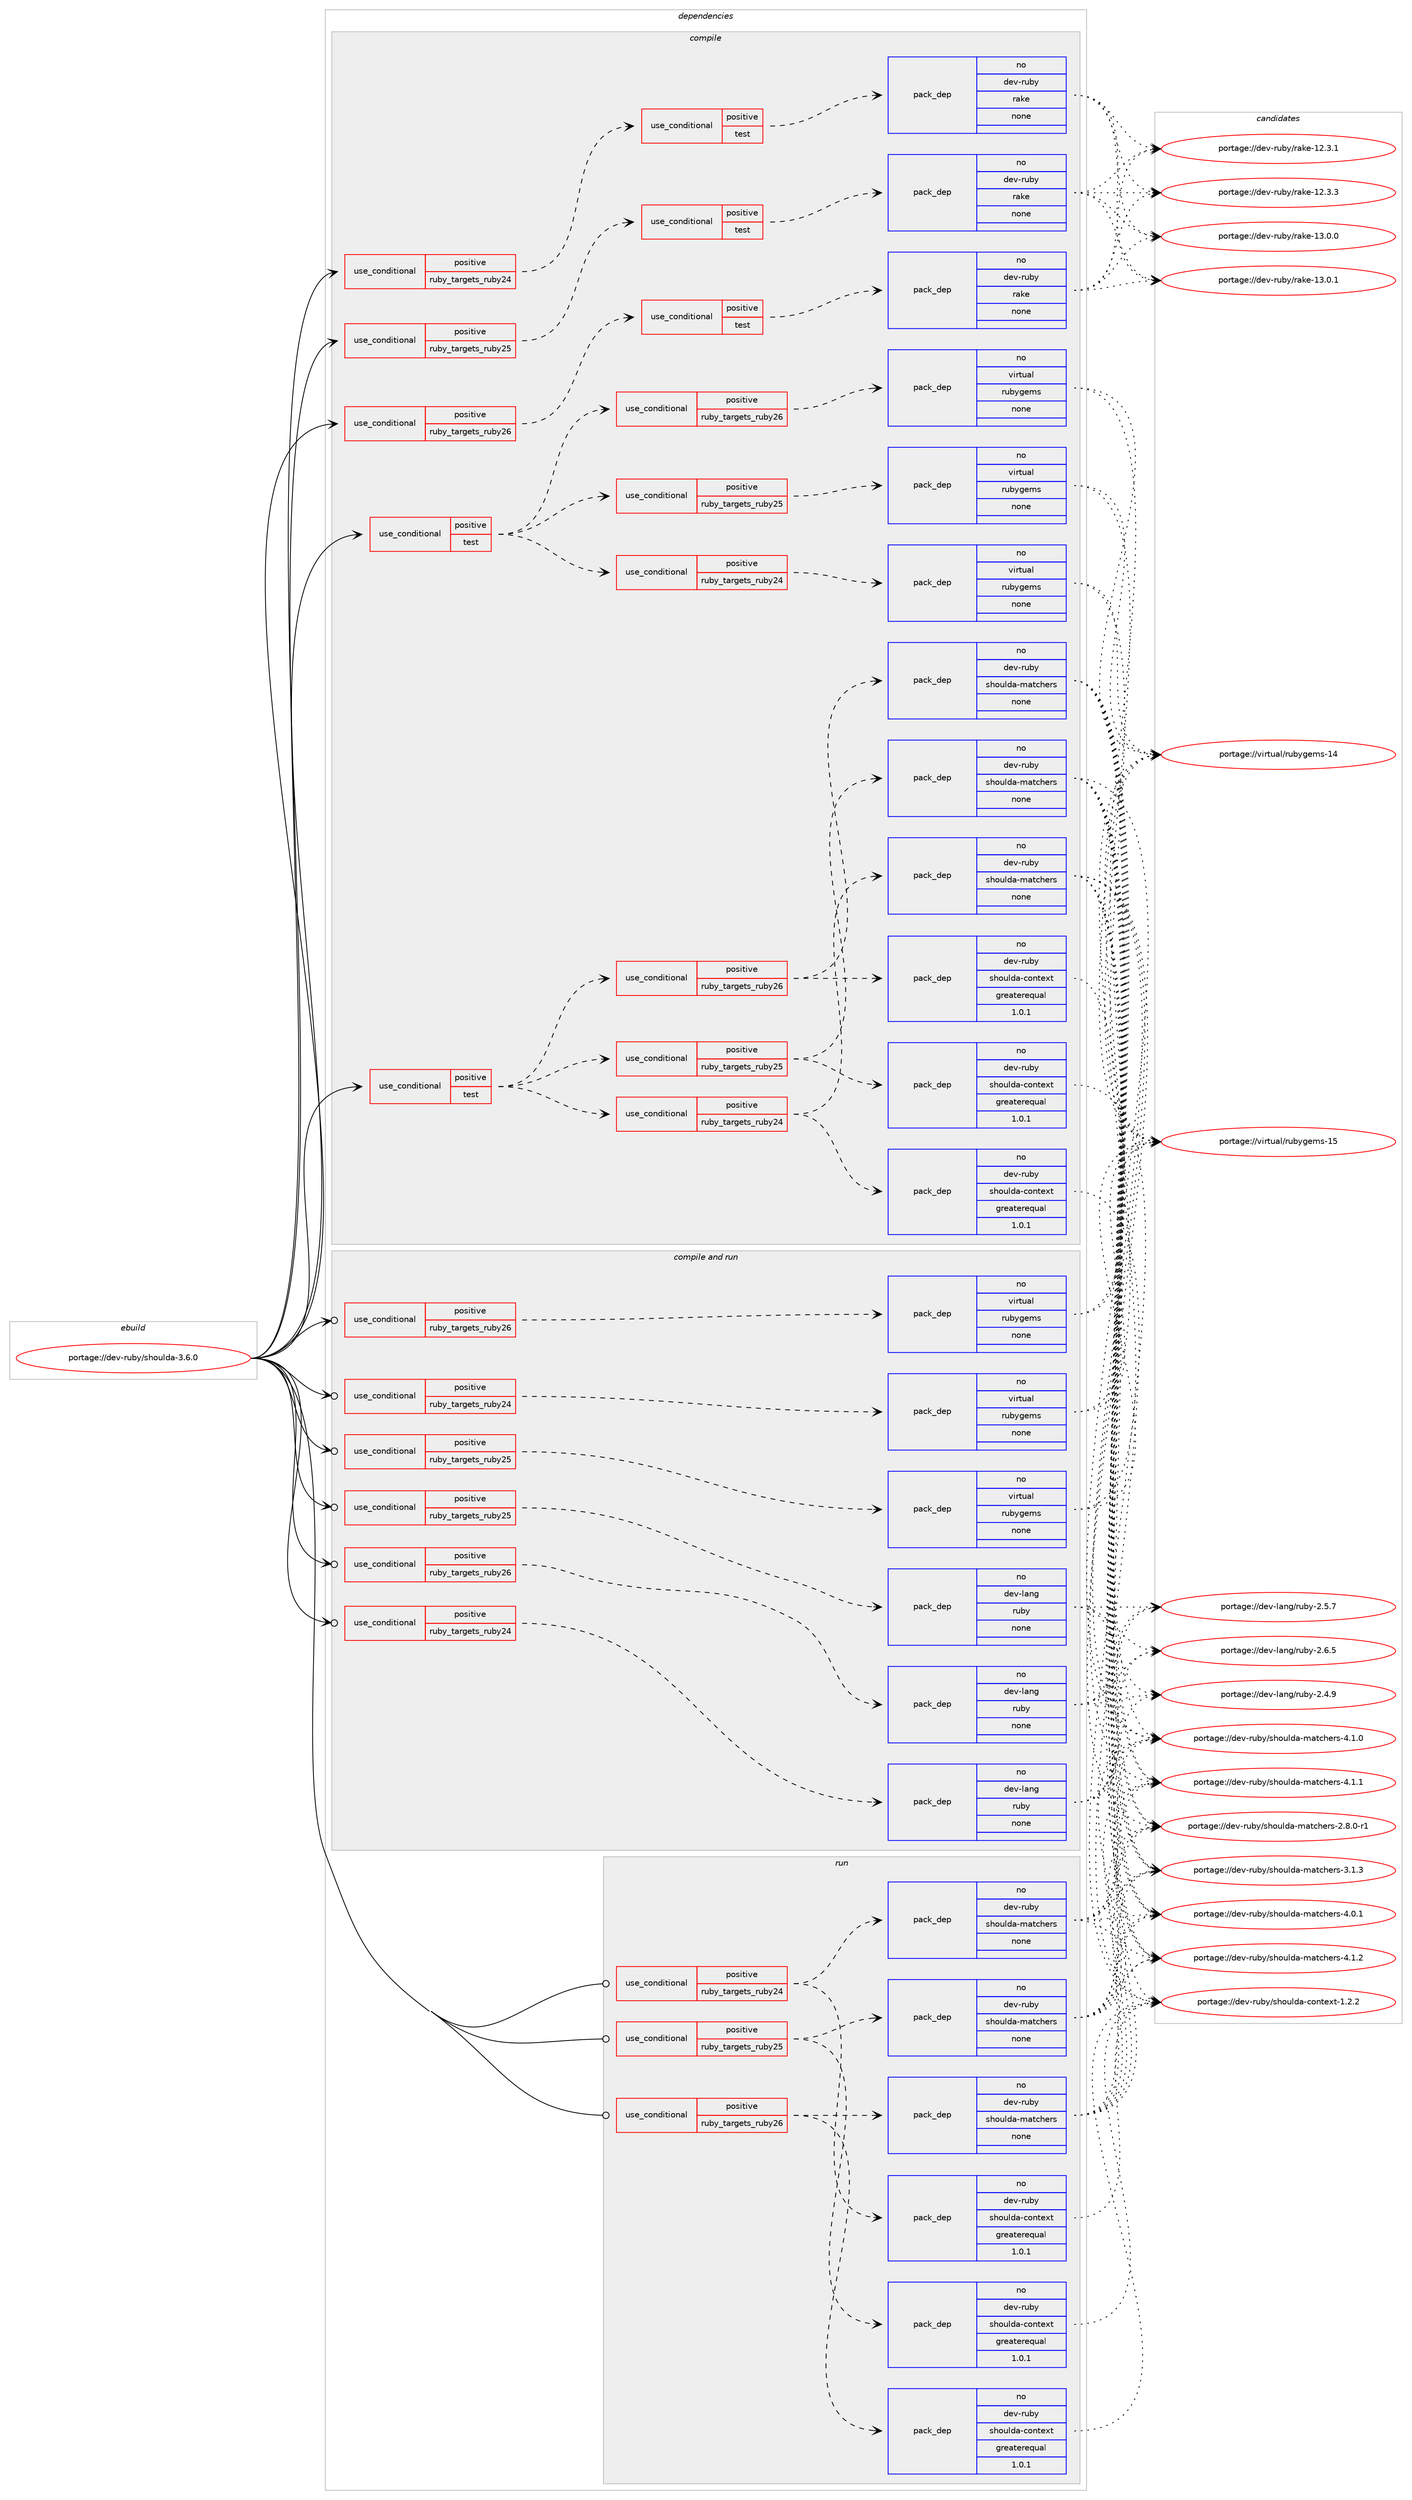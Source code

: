 digraph prolog {

# *************
# Graph options
# *************

newrank=true;
concentrate=true;
compound=true;
graph [rankdir=LR,fontname=Helvetica,fontsize=10,ranksep=1.5];#, ranksep=2.5, nodesep=0.2];
edge  [arrowhead=vee];
node  [fontname=Helvetica,fontsize=10];

# **********
# The ebuild
# **********

subgraph cluster_leftcol {
color=gray;
rank=same;
label=<<i>ebuild</i>>;
id [label="portage://dev-ruby/shoulda-3.6.0", color=red, width=4, href="../dev-ruby/shoulda-3.6.0.svg"];
}

# ****************
# The dependencies
# ****************

subgraph cluster_midcol {
color=gray;
label=<<i>dependencies</i>>;
subgraph cluster_compile {
fillcolor="#eeeeee";
style=filled;
label=<<i>compile</i>>;
subgraph cond66243 {
dependency249483 [label=<<TABLE BORDER="0" CELLBORDER="1" CELLSPACING="0" CELLPADDING="4"><TR><TD ROWSPAN="3" CELLPADDING="10">use_conditional</TD></TR><TR><TD>positive</TD></TR><TR><TD>ruby_targets_ruby24</TD></TR></TABLE>>, shape=none, color=red];
subgraph cond66244 {
dependency249484 [label=<<TABLE BORDER="0" CELLBORDER="1" CELLSPACING="0" CELLPADDING="4"><TR><TD ROWSPAN="3" CELLPADDING="10">use_conditional</TD></TR><TR><TD>positive</TD></TR><TR><TD>test</TD></TR></TABLE>>, shape=none, color=red];
subgraph pack179695 {
dependency249485 [label=<<TABLE BORDER="0" CELLBORDER="1" CELLSPACING="0" CELLPADDING="4" WIDTH="220"><TR><TD ROWSPAN="6" CELLPADDING="30">pack_dep</TD></TR><TR><TD WIDTH="110">no</TD></TR><TR><TD>dev-ruby</TD></TR><TR><TD>rake</TD></TR><TR><TD>none</TD></TR><TR><TD></TD></TR></TABLE>>, shape=none, color=blue];
}
dependency249484:e -> dependency249485:w [weight=20,style="dashed",arrowhead="vee"];
}
dependency249483:e -> dependency249484:w [weight=20,style="dashed",arrowhead="vee"];
}
id:e -> dependency249483:w [weight=20,style="solid",arrowhead="vee"];
subgraph cond66245 {
dependency249486 [label=<<TABLE BORDER="0" CELLBORDER="1" CELLSPACING="0" CELLPADDING="4"><TR><TD ROWSPAN="3" CELLPADDING="10">use_conditional</TD></TR><TR><TD>positive</TD></TR><TR><TD>ruby_targets_ruby25</TD></TR></TABLE>>, shape=none, color=red];
subgraph cond66246 {
dependency249487 [label=<<TABLE BORDER="0" CELLBORDER="1" CELLSPACING="0" CELLPADDING="4"><TR><TD ROWSPAN="3" CELLPADDING="10">use_conditional</TD></TR><TR><TD>positive</TD></TR><TR><TD>test</TD></TR></TABLE>>, shape=none, color=red];
subgraph pack179696 {
dependency249488 [label=<<TABLE BORDER="0" CELLBORDER="1" CELLSPACING="0" CELLPADDING="4" WIDTH="220"><TR><TD ROWSPAN="6" CELLPADDING="30">pack_dep</TD></TR><TR><TD WIDTH="110">no</TD></TR><TR><TD>dev-ruby</TD></TR><TR><TD>rake</TD></TR><TR><TD>none</TD></TR><TR><TD></TD></TR></TABLE>>, shape=none, color=blue];
}
dependency249487:e -> dependency249488:w [weight=20,style="dashed",arrowhead="vee"];
}
dependency249486:e -> dependency249487:w [weight=20,style="dashed",arrowhead="vee"];
}
id:e -> dependency249486:w [weight=20,style="solid",arrowhead="vee"];
subgraph cond66247 {
dependency249489 [label=<<TABLE BORDER="0" CELLBORDER="1" CELLSPACING="0" CELLPADDING="4"><TR><TD ROWSPAN="3" CELLPADDING="10">use_conditional</TD></TR><TR><TD>positive</TD></TR><TR><TD>ruby_targets_ruby26</TD></TR></TABLE>>, shape=none, color=red];
subgraph cond66248 {
dependency249490 [label=<<TABLE BORDER="0" CELLBORDER="1" CELLSPACING="0" CELLPADDING="4"><TR><TD ROWSPAN="3" CELLPADDING="10">use_conditional</TD></TR><TR><TD>positive</TD></TR><TR><TD>test</TD></TR></TABLE>>, shape=none, color=red];
subgraph pack179697 {
dependency249491 [label=<<TABLE BORDER="0" CELLBORDER="1" CELLSPACING="0" CELLPADDING="4" WIDTH="220"><TR><TD ROWSPAN="6" CELLPADDING="30">pack_dep</TD></TR><TR><TD WIDTH="110">no</TD></TR><TR><TD>dev-ruby</TD></TR><TR><TD>rake</TD></TR><TR><TD>none</TD></TR><TR><TD></TD></TR></TABLE>>, shape=none, color=blue];
}
dependency249490:e -> dependency249491:w [weight=20,style="dashed",arrowhead="vee"];
}
dependency249489:e -> dependency249490:w [weight=20,style="dashed",arrowhead="vee"];
}
id:e -> dependency249489:w [weight=20,style="solid",arrowhead="vee"];
subgraph cond66249 {
dependency249492 [label=<<TABLE BORDER="0" CELLBORDER="1" CELLSPACING="0" CELLPADDING="4"><TR><TD ROWSPAN="3" CELLPADDING="10">use_conditional</TD></TR><TR><TD>positive</TD></TR><TR><TD>test</TD></TR></TABLE>>, shape=none, color=red];
subgraph cond66250 {
dependency249493 [label=<<TABLE BORDER="0" CELLBORDER="1" CELLSPACING="0" CELLPADDING="4"><TR><TD ROWSPAN="3" CELLPADDING="10">use_conditional</TD></TR><TR><TD>positive</TD></TR><TR><TD>ruby_targets_ruby24</TD></TR></TABLE>>, shape=none, color=red];
subgraph pack179698 {
dependency249494 [label=<<TABLE BORDER="0" CELLBORDER="1" CELLSPACING="0" CELLPADDING="4" WIDTH="220"><TR><TD ROWSPAN="6" CELLPADDING="30">pack_dep</TD></TR><TR><TD WIDTH="110">no</TD></TR><TR><TD>dev-ruby</TD></TR><TR><TD>shoulda-context</TD></TR><TR><TD>greaterequal</TD></TR><TR><TD>1.0.1</TD></TR></TABLE>>, shape=none, color=blue];
}
dependency249493:e -> dependency249494:w [weight=20,style="dashed",arrowhead="vee"];
subgraph pack179699 {
dependency249495 [label=<<TABLE BORDER="0" CELLBORDER="1" CELLSPACING="0" CELLPADDING="4" WIDTH="220"><TR><TD ROWSPAN="6" CELLPADDING="30">pack_dep</TD></TR><TR><TD WIDTH="110">no</TD></TR><TR><TD>dev-ruby</TD></TR><TR><TD>shoulda-matchers</TD></TR><TR><TD>none</TD></TR><TR><TD></TD></TR></TABLE>>, shape=none, color=blue];
}
dependency249493:e -> dependency249495:w [weight=20,style="dashed",arrowhead="vee"];
}
dependency249492:e -> dependency249493:w [weight=20,style="dashed",arrowhead="vee"];
subgraph cond66251 {
dependency249496 [label=<<TABLE BORDER="0" CELLBORDER="1" CELLSPACING="0" CELLPADDING="4"><TR><TD ROWSPAN="3" CELLPADDING="10">use_conditional</TD></TR><TR><TD>positive</TD></TR><TR><TD>ruby_targets_ruby25</TD></TR></TABLE>>, shape=none, color=red];
subgraph pack179700 {
dependency249497 [label=<<TABLE BORDER="0" CELLBORDER="1" CELLSPACING="0" CELLPADDING="4" WIDTH="220"><TR><TD ROWSPAN="6" CELLPADDING="30">pack_dep</TD></TR><TR><TD WIDTH="110">no</TD></TR><TR><TD>dev-ruby</TD></TR><TR><TD>shoulda-context</TD></TR><TR><TD>greaterequal</TD></TR><TR><TD>1.0.1</TD></TR></TABLE>>, shape=none, color=blue];
}
dependency249496:e -> dependency249497:w [weight=20,style="dashed",arrowhead="vee"];
subgraph pack179701 {
dependency249498 [label=<<TABLE BORDER="0" CELLBORDER="1" CELLSPACING="0" CELLPADDING="4" WIDTH="220"><TR><TD ROWSPAN="6" CELLPADDING="30">pack_dep</TD></TR><TR><TD WIDTH="110">no</TD></TR><TR><TD>dev-ruby</TD></TR><TR><TD>shoulda-matchers</TD></TR><TR><TD>none</TD></TR><TR><TD></TD></TR></TABLE>>, shape=none, color=blue];
}
dependency249496:e -> dependency249498:w [weight=20,style="dashed",arrowhead="vee"];
}
dependency249492:e -> dependency249496:w [weight=20,style="dashed",arrowhead="vee"];
subgraph cond66252 {
dependency249499 [label=<<TABLE BORDER="0" CELLBORDER="1" CELLSPACING="0" CELLPADDING="4"><TR><TD ROWSPAN="3" CELLPADDING="10">use_conditional</TD></TR><TR><TD>positive</TD></TR><TR><TD>ruby_targets_ruby26</TD></TR></TABLE>>, shape=none, color=red];
subgraph pack179702 {
dependency249500 [label=<<TABLE BORDER="0" CELLBORDER="1" CELLSPACING="0" CELLPADDING="4" WIDTH="220"><TR><TD ROWSPAN="6" CELLPADDING="30">pack_dep</TD></TR><TR><TD WIDTH="110">no</TD></TR><TR><TD>dev-ruby</TD></TR><TR><TD>shoulda-context</TD></TR><TR><TD>greaterequal</TD></TR><TR><TD>1.0.1</TD></TR></TABLE>>, shape=none, color=blue];
}
dependency249499:e -> dependency249500:w [weight=20,style="dashed",arrowhead="vee"];
subgraph pack179703 {
dependency249501 [label=<<TABLE BORDER="0" CELLBORDER="1" CELLSPACING="0" CELLPADDING="4" WIDTH="220"><TR><TD ROWSPAN="6" CELLPADDING="30">pack_dep</TD></TR><TR><TD WIDTH="110">no</TD></TR><TR><TD>dev-ruby</TD></TR><TR><TD>shoulda-matchers</TD></TR><TR><TD>none</TD></TR><TR><TD></TD></TR></TABLE>>, shape=none, color=blue];
}
dependency249499:e -> dependency249501:w [weight=20,style="dashed",arrowhead="vee"];
}
dependency249492:e -> dependency249499:w [weight=20,style="dashed",arrowhead="vee"];
}
id:e -> dependency249492:w [weight=20,style="solid",arrowhead="vee"];
subgraph cond66253 {
dependency249502 [label=<<TABLE BORDER="0" CELLBORDER="1" CELLSPACING="0" CELLPADDING="4"><TR><TD ROWSPAN="3" CELLPADDING="10">use_conditional</TD></TR><TR><TD>positive</TD></TR><TR><TD>test</TD></TR></TABLE>>, shape=none, color=red];
subgraph cond66254 {
dependency249503 [label=<<TABLE BORDER="0" CELLBORDER="1" CELLSPACING="0" CELLPADDING="4"><TR><TD ROWSPAN="3" CELLPADDING="10">use_conditional</TD></TR><TR><TD>positive</TD></TR><TR><TD>ruby_targets_ruby24</TD></TR></TABLE>>, shape=none, color=red];
subgraph pack179704 {
dependency249504 [label=<<TABLE BORDER="0" CELLBORDER="1" CELLSPACING="0" CELLPADDING="4" WIDTH="220"><TR><TD ROWSPAN="6" CELLPADDING="30">pack_dep</TD></TR><TR><TD WIDTH="110">no</TD></TR><TR><TD>virtual</TD></TR><TR><TD>rubygems</TD></TR><TR><TD>none</TD></TR><TR><TD></TD></TR></TABLE>>, shape=none, color=blue];
}
dependency249503:e -> dependency249504:w [weight=20,style="dashed",arrowhead="vee"];
}
dependency249502:e -> dependency249503:w [weight=20,style="dashed",arrowhead="vee"];
subgraph cond66255 {
dependency249505 [label=<<TABLE BORDER="0" CELLBORDER="1" CELLSPACING="0" CELLPADDING="4"><TR><TD ROWSPAN="3" CELLPADDING="10">use_conditional</TD></TR><TR><TD>positive</TD></TR><TR><TD>ruby_targets_ruby25</TD></TR></TABLE>>, shape=none, color=red];
subgraph pack179705 {
dependency249506 [label=<<TABLE BORDER="0" CELLBORDER="1" CELLSPACING="0" CELLPADDING="4" WIDTH="220"><TR><TD ROWSPAN="6" CELLPADDING="30">pack_dep</TD></TR><TR><TD WIDTH="110">no</TD></TR><TR><TD>virtual</TD></TR><TR><TD>rubygems</TD></TR><TR><TD>none</TD></TR><TR><TD></TD></TR></TABLE>>, shape=none, color=blue];
}
dependency249505:e -> dependency249506:w [weight=20,style="dashed",arrowhead="vee"];
}
dependency249502:e -> dependency249505:w [weight=20,style="dashed",arrowhead="vee"];
subgraph cond66256 {
dependency249507 [label=<<TABLE BORDER="0" CELLBORDER="1" CELLSPACING="0" CELLPADDING="4"><TR><TD ROWSPAN="3" CELLPADDING="10">use_conditional</TD></TR><TR><TD>positive</TD></TR><TR><TD>ruby_targets_ruby26</TD></TR></TABLE>>, shape=none, color=red];
subgraph pack179706 {
dependency249508 [label=<<TABLE BORDER="0" CELLBORDER="1" CELLSPACING="0" CELLPADDING="4" WIDTH="220"><TR><TD ROWSPAN="6" CELLPADDING="30">pack_dep</TD></TR><TR><TD WIDTH="110">no</TD></TR><TR><TD>virtual</TD></TR><TR><TD>rubygems</TD></TR><TR><TD>none</TD></TR><TR><TD></TD></TR></TABLE>>, shape=none, color=blue];
}
dependency249507:e -> dependency249508:w [weight=20,style="dashed",arrowhead="vee"];
}
dependency249502:e -> dependency249507:w [weight=20,style="dashed",arrowhead="vee"];
}
id:e -> dependency249502:w [weight=20,style="solid",arrowhead="vee"];
}
subgraph cluster_compileandrun {
fillcolor="#eeeeee";
style=filled;
label=<<i>compile and run</i>>;
subgraph cond66257 {
dependency249509 [label=<<TABLE BORDER="0" CELLBORDER="1" CELLSPACING="0" CELLPADDING="4"><TR><TD ROWSPAN="3" CELLPADDING="10">use_conditional</TD></TR><TR><TD>positive</TD></TR><TR><TD>ruby_targets_ruby24</TD></TR></TABLE>>, shape=none, color=red];
subgraph pack179707 {
dependency249510 [label=<<TABLE BORDER="0" CELLBORDER="1" CELLSPACING="0" CELLPADDING="4" WIDTH="220"><TR><TD ROWSPAN="6" CELLPADDING="30">pack_dep</TD></TR><TR><TD WIDTH="110">no</TD></TR><TR><TD>dev-lang</TD></TR><TR><TD>ruby</TD></TR><TR><TD>none</TD></TR><TR><TD></TD></TR></TABLE>>, shape=none, color=blue];
}
dependency249509:e -> dependency249510:w [weight=20,style="dashed",arrowhead="vee"];
}
id:e -> dependency249509:w [weight=20,style="solid",arrowhead="odotvee"];
subgraph cond66258 {
dependency249511 [label=<<TABLE BORDER="0" CELLBORDER="1" CELLSPACING="0" CELLPADDING="4"><TR><TD ROWSPAN="3" CELLPADDING="10">use_conditional</TD></TR><TR><TD>positive</TD></TR><TR><TD>ruby_targets_ruby24</TD></TR></TABLE>>, shape=none, color=red];
subgraph pack179708 {
dependency249512 [label=<<TABLE BORDER="0" CELLBORDER="1" CELLSPACING="0" CELLPADDING="4" WIDTH="220"><TR><TD ROWSPAN="6" CELLPADDING="30">pack_dep</TD></TR><TR><TD WIDTH="110">no</TD></TR><TR><TD>virtual</TD></TR><TR><TD>rubygems</TD></TR><TR><TD>none</TD></TR><TR><TD></TD></TR></TABLE>>, shape=none, color=blue];
}
dependency249511:e -> dependency249512:w [weight=20,style="dashed",arrowhead="vee"];
}
id:e -> dependency249511:w [weight=20,style="solid",arrowhead="odotvee"];
subgraph cond66259 {
dependency249513 [label=<<TABLE BORDER="0" CELLBORDER="1" CELLSPACING="0" CELLPADDING="4"><TR><TD ROWSPAN="3" CELLPADDING="10">use_conditional</TD></TR><TR><TD>positive</TD></TR><TR><TD>ruby_targets_ruby25</TD></TR></TABLE>>, shape=none, color=red];
subgraph pack179709 {
dependency249514 [label=<<TABLE BORDER="0" CELLBORDER="1" CELLSPACING="0" CELLPADDING="4" WIDTH="220"><TR><TD ROWSPAN="6" CELLPADDING="30">pack_dep</TD></TR><TR><TD WIDTH="110">no</TD></TR><TR><TD>dev-lang</TD></TR><TR><TD>ruby</TD></TR><TR><TD>none</TD></TR><TR><TD></TD></TR></TABLE>>, shape=none, color=blue];
}
dependency249513:e -> dependency249514:w [weight=20,style="dashed",arrowhead="vee"];
}
id:e -> dependency249513:w [weight=20,style="solid",arrowhead="odotvee"];
subgraph cond66260 {
dependency249515 [label=<<TABLE BORDER="0" CELLBORDER="1" CELLSPACING="0" CELLPADDING="4"><TR><TD ROWSPAN="3" CELLPADDING="10">use_conditional</TD></TR><TR><TD>positive</TD></TR><TR><TD>ruby_targets_ruby25</TD></TR></TABLE>>, shape=none, color=red];
subgraph pack179710 {
dependency249516 [label=<<TABLE BORDER="0" CELLBORDER="1" CELLSPACING="0" CELLPADDING="4" WIDTH="220"><TR><TD ROWSPAN="6" CELLPADDING="30">pack_dep</TD></TR><TR><TD WIDTH="110">no</TD></TR><TR><TD>virtual</TD></TR><TR><TD>rubygems</TD></TR><TR><TD>none</TD></TR><TR><TD></TD></TR></TABLE>>, shape=none, color=blue];
}
dependency249515:e -> dependency249516:w [weight=20,style="dashed",arrowhead="vee"];
}
id:e -> dependency249515:w [weight=20,style="solid",arrowhead="odotvee"];
subgraph cond66261 {
dependency249517 [label=<<TABLE BORDER="0" CELLBORDER="1" CELLSPACING="0" CELLPADDING="4"><TR><TD ROWSPAN="3" CELLPADDING="10">use_conditional</TD></TR><TR><TD>positive</TD></TR><TR><TD>ruby_targets_ruby26</TD></TR></TABLE>>, shape=none, color=red];
subgraph pack179711 {
dependency249518 [label=<<TABLE BORDER="0" CELLBORDER="1" CELLSPACING="0" CELLPADDING="4" WIDTH="220"><TR><TD ROWSPAN="6" CELLPADDING="30">pack_dep</TD></TR><TR><TD WIDTH="110">no</TD></TR><TR><TD>dev-lang</TD></TR><TR><TD>ruby</TD></TR><TR><TD>none</TD></TR><TR><TD></TD></TR></TABLE>>, shape=none, color=blue];
}
dependency249517:e -> dependency249518:w [weight=20,style="dashed",arrowhead="vee"];
}
id:e -> dependency249517:w [weight=20,style="solid",arrowhead="odotvee"];
subgraph cond66262 {
dependency249519 [label=<<TABLE BORDER="0" CELLBORDER="1" CELLSPACING="0" CELLPADDING="4"><TR><TD ROWSPAN="3" CELLPADDING="10">use_conditional</TD></TR><TR><TD>positive</TD></TR><TR><TD>ruby_targets_ruby26</TD></TR></TABLE>>, shape=none, color=red];
subgraph pack179712 {
dependency249520 [label=<<TABLE BORDER="0" CELLBORDER="1" CELLSPACING="0" CELLPADDING="4" WIDTH="220"><TR><TD ROWSPAN="6" CELLPADDING="30">pack_dep</TD></TR><TR><TD WIDTH="110">no</TD></TR><TR><TD>virtual</TD></TR><TR><TD>rubygems</TD></TR><TR><TD>none</TD></TR><TR><TD></TD></TR></TABLE>>, shape=none, color=blue];
}
dependency249519:e -> dependency249520:w [weight=20,style="dashed",arrowhead="vee"];
}
id:e -> dependency249519:w [weight=20,style="solid",arrowhead="odotvee"];
}
subgraph cluster_run {
fillcolor="#eeeeee";
style=filled;
label=<<i>run</i>>;
subgraph cond66263 {
dependency249521 [label=<<TABLE BORDER="0" CELLBORDER="1" CELLSPACING="0" CELLPADDING="4"><TR><TD ROWSPAN="3" CELLPADDING="10">use_conditional</TD></TR><TR><TD>positive</TD></TR><TR><TD>ruby_targets_ruby24</TD></TR></TABLE>>, shape=none, color=red];
subgraph pack179713 {
dependency249522 [label=<<TABLE BORDER="0" CELLBORDER="1" CELLSPACING="0" CELLPADDING="4" WIDTH="220"><TR><TD ROWSPAN="6" CELLPADDING="30">pack_dep</TD></TR><TR><TD WIDTH="110">no</TD></TR><TR><TD>dev-ruby</TD></TR><TR><TD>shoulda-context</TD></TR><TR><TD>greaterequal</TD></TR><TR><TD>1.0.1</TD></TR></TABLE>>, shape=none, color=blue];
}
dependency249521:e -> dependency249522:w [weight=20,style="dashed",arrowhead="vee"];
subgraph pack179714 {
dependency249523 [label=<<TABLE BORDER="0" CELLBORDER="1" CELLSPACING="0" CELLPADDING="4" WIDTH="220"><TR><TD ROWSPAN="6" CELLPADDING="30">pack_dep</TD></TR><TR><TD WIDTH="110">no</TD></TR><TR><TD>dev-ruby</TD></TR><TR><TD>shoulda-matchers</TD></TR><TR><TD>none</TD></TR><TR><TD></TD></TR></TABLE>>, shape=none, color=blue];
}
dependency249521:e -> dependency249523:w [weight=20,style="dashed",arrowhead="vee"];
}
id:e -> dependency249521:w [weight=20,style="solid",arrowhead="odot"];
subgraph cond66264 {
dependency249524 [label=<<TABLE BORDER="0" CELLBORDER="1" CELLSPACING="0" CELLPADDING="4"><TR><TD ROWSPAN="3" CELLPADDING="10">use_conditional</TD></TR><TR><TD>positive</TD></TR><TR><TD>ruby_targets_ruby25</TD></TR></TABLE>>, shape=none, color=red];
subgraph pack179715 {
dependency249525 [label=<<TABLE BORDER="0" CELLBORDER="1" CELLSPACING="0" CELLPADDING="4" WIDTH="220"><TR><TD ROWSPAN="6" CELLPADDING="30">pack_dep</TD></TR><TR><TD WIDTH="110">no</TD></TR><TR><TD>dev-ruby</TD></TR><TR><TD>shoulda-context</TD></TR><TR><TD>greaterequal</TD></TR><TR><TD>1.0.1</TD></TR></TABLE>>, shape=none, color=blue];
}
dependency249524:e -> dependency249525:w [weight=20,style="dashed",arrowhead="vee"];
subgraph pack179716 {
dependency249526 [label=<<TABLE BORDER="0" CELLBORDER="1" CELLSPACING="0" CELLPADDING="4" WIDTH="220"><TR><TD ROWSPAN="6" CELLPADDING="30">pack_dep</TD></TR><TR><TD WIDTH="110">no</TD></TR><TR><TD>dev-ruby</TD></TR><TR><TD>shoulda-matchers</TD></TR><TR><TD>none</TD></TR><TR><TD></TD></TR></TABLE>>, shape=none, color=blue];
}
dependency249524:e -> dependency249526:w [weight=20,style="dashed",arrowhead="vee"];
}
id:e -> dependency249524:w [weight=20,style="solid",arrowhead="odot"];
subgraph cond66265 {
dependency249527 [label=<<TABLE BORDER="0" CELLBORDER="1" CELLSPACING="0" CELLPADDING="4"><TR><TD ROWSPAN="3" CELLPADDING="10">use_conditional</TD></TR><TR><TD>positive</TD></TR><TR><TD>ruby_targets_ruby26</TD></TR></TABLE>>, shape=none, color=red];
subgraph pack179717 {
dependency249528 [label=<<TABLE BORDER="0" CELLBORDER="1" CELLSPACING="0" CELLPADDING="4" WIDTH="220"><TR><TD ROWSPAN="6" CELLPADDING="30">pack_dep</TD></TR><TR><TD WIDTH="110">no</TD></TR><TR><TD>dev-ruby</TD></TR><TR><TD>shoulda-context</TD></TR><TR><TD>greaterequal</TD></TR><TR><TD>1.0.1</TD></TR></TABLE>>, shape=none, color=blue];
}
dependency249527:e -> dependency249528:w [weight=20,style="dashed",arrowhead="vee"];
subgraph pack179718 {
dependency249529 [label=<<TABLE BORDER="0" CELLBORDER="1" CELLSPACING="0" CELLPADDING="4" WIDTH="220"><TR><TD ROWSPAN="6" CELLPADDING="30">pack_dep</TD></TR><TR><TD WIDTH="110">no</TD></TR><TR><TD>dev-ruby</TD></TR><TR><TD>shoulda-matchers</TD></TR><TR><TD>none</TD></TR><TR><TD></TD></TR></TABLE>>, shape=none, color=blue];
}
dependency249527:e -> dependency249529:w [weight=20,style="dashed",arrowhead="vee"];
}
id:e -> dependency249527:w [weight=20,style="solid",arrowhead="odot"];
}
}

# **************
# The candidates
# **************

subgraph cluster_choices {
rank=same;
color=gray;
label=<<i>candidates</i>>;

subgraph choice179695 {
color=black;
nodesep=1;
choiceportage1001011184511411798121471149710710145495046514649 [label="portage://dev-ruby/rake-12.3.1", color=red, width=4,href="../dev-ruby/rake-12.3.1.svg"];
choiceportage1001011184511411798121471149710710145495046514651 [label="portage://dev-ruby/rake-12.3.3", color=red, width=4,href="../dev-ruby/rake-12.3.3.svg"];
choiceportage1001011184511411798121471149710710145495146484648 [label="portage://dev-ruby/rake-13.0.0", color=red, width=4,href="../dev-ruby/rake-13.0.0.svg"];
choiceportage1001011184511411798121471149710710145495146484649 [label="portage://dev-ruby/rake-13.0.1", color=red, width=4,href="../dev-ruby/rake-13.0.1.svg"];
dependency249485:e -> choiceportage1001011184511411798121471149710710145495046514649:w [style=dotted,weight="100"];
dependency249485:e -> choiceportage1001011184511411798121471149710710145495046514651:w [style=dotted,weight="100"];
dependency249485:e -> choiceportage1001011184511411798121471149710710145495146484648:w [style=dotted,weight="100"];
dependency249485:e -> choiceportage1001011184511411798121471149710710145495146484649:w [style=dotted,weight="100"];
}
subgraph choice179696 {
color=black;
nodesep=1;
choiceportage1001011184511411798121471149710710145495046514649 [label="portage://dev-ruby/rake-12.3.1", color=red, width=4,href="../dev-ruby/rake-12.3.1.svg"];
choiceportage1001011184511411798121471149710710145495046514651 [label="portage://dev-ruby/rake-12.3.3", color=red, width=4,href="../dev-ruby/rake-12.3.3.svg"];
choiceportage1001011184511411798121471149710710145495146484648 [label="portage://dev-ruby/rake-13.0.0", color=red, width=4,href="../dev-ruby/rake-13.0.0.svg"];
choiceportage1001011184511411798121471149710710145495146484649 [label="portage://dev-ruby/rake-13.0.1", color=red, width=4,href="../dev-ruby/rake-13.0.1.svg"];
dependency249488:e -> choiceportage1001011184511411798121471149710710145495046514649:w [style=dotted,weight="100"];
dependency249488:e -> choiceportage1001011184511411798121471149710710145495046514651:w [style=dotted,weight="100"];
dependency249488:e -> choiceportage1001011184511411798121471149710710145495146484648:w [style=dotted,weight="100"];
dependency249488:e -> choiceportage1001011184511411798121471149710710145495146484649:w [style=dotted,weight="100"];
}
subgraph choice179697 {
color=black;
nodesep=1;
choiceportage1001011184511411798121471149710710145495046514649 [label="portage://dev-ruby/rake-12.3.1", color=red, width=4,href="../dev-ruby/rake-12.3.1.svg"];
choiceportage1001011184511411798121471149710710145495046514651 [label="portage://dev-ruby/rake-12.3.3", color=red, width=4,href="../dev-ruby/rake-12.3.3.svg"];
choiceportage1001011184511411798121471149710710145495146484648 [label="portage://dev-ruby/rake-13.0.0", color=red, width=4,href="../dev-ruby/rake-13.0.0.svg"];
choiceportage1001011184511411798121471149710710145495146484649 [label="portage://dev-ruby/rake-13.0.1", color=red, width=4,href="../dev-ruby/rake-13.0.1.svg"];
dependency249491:e -> choiceportage1001011184511411798121471149710710145495046514649:w [style=dotted,weight="100"];
dependency249491:e -> choiceportage1001011184511411798121471149710710145495046514651:w [style=dotted,weight="100"];
dependency249491:e -> choiceportage1001011184511411798121471149710710145495146484648:w [style=dotted,weight="100"];
dependency249491:e -> choiceportage1001011184511411798121471149710710145495146484649:w [style=dotted,weight="100"];
}
subgraph choice179698 {
color=black;
nodesep=1;
choiceportage100101118451141179812147115104111117108100974599111110116101120116454946504650 [label="portage://dev-ruby/shoulda-context-1.2.2", color=red, width=4,href="../dev-ruby/shoulda-context-1.2.2.svg"];
dependency249494:e -> choiceportage100101118451141179812147115104111117108100974599111110116101120116454946504650:w [style=dotted,weight="100"];
}
subgraph choice179699 {
color=black;
nodesep=1;
choiceportage100101118451141179812147115104111117108100974510997116991041011141154550465646484511449 [label="portage://dev-ruby/shoulda-matchers-2.8.0-r1", color=red, width=4,href="../dev-ruby/shoulda-matchers-2.8.0-r1.svg"];
choiceportage10010111845114117981214711510411111710810097451099711699104101114115455146494651 [label="portage://dev-ruby/shoulda-matchers-3.1.3", color=red, width=4,href="../dev-ruby/shoulda-matchers-3.1.3.svg"];
choiceportage10010111845114117981214711510411111710810097451099711699104101114115455246484649 [label="portage://dev-ruby/shoulda-matchers-4.0.1", color=red, width=4,href="../dev-ruby/shoulda-matchers-4.0.1.svg"];
choiceportage10010111845114117981214711510411111710810097451099711699104101114115455246494648 [label="portage://dev-ruby/shoulda-matchers-4.1.0", color=red, width=4,href="../dev-ruby/shoulda-matchers-4.1.0.svg"];
choiceportage10010111845114117981214711510411111710810097451099711699104101114115455246494649 [label="portage://dev-ruby/shoulda-matchers-4.1.1", color=red, width=4,href="../dev-ruby/shoulda-matchers-4.1.1.svg"];
choiceportage10010111845114117981214711510411111710810097451099711699104101114115455246494650 [label="portage://dev-ruby/shoulda-matchers-4.1.2", color=red, width=4,href="../dev-ruby/shoulda-matchers-4.1.2.svg"];
dependency249495:e -> choiceportage100101118451141179812147115104111117108100974510997116991041011141154550465646484511449:w [style=dotted,weight="100"];
dependency249495:e -> choiceportage10010111845114117981214711510411111710810097451099711699104101114115455146494651:w [style=dotted,weight="100"];
dependency249495:e -> choiceportage10010111845114117981214711510411111710810097451099711699104101114115455246484649:w [style=dotted,weight="100"];
dependency249495:e -> choiceportage10010111845114117981214711510411111710810097451099711699104101114115455246494648:w [style=dotted,weight="100"];
dependency249495:e -> choiceportage10010111845114117981214711510411111710810097451099711699104101114115455246494649:w [style=dotted,weight="100"];
dependency249495:e -> choiceportage10010111845114117981214711510411111710810097451099711699104101114115455246494650:w [style=dotted,weight="100"];
}
subgraph choice179700 {
color=black;
nodesep=1;
choiceportage100101118451141179812147115104111117108100974599111110116101120116454946504650 [label="portage://dev-ruby/shoulda-context-1.2.2", color=red, width=4,href="../dev-ruby/shoulda-context-1.2.2.svg"];
dependency249497:e -> choiceportage100101118451141179812147115104111117108100974599111110116101120116454946504650:w [style=dotted,weight="100"];
}
subgraph choice179701 {
color=black;
nodesep=1;
choiceportage100101118451141179812147115104111117108100974510997116991041011141154550465646484511449 [label="portage://dev-ruby/shoulda-matchers-2.8.0-r1", color=red, width=4,href="../dev-ruby/shoulda-matchers-2.8.0-r1.svg"];
choiceportage10010111845114117981214711510411111710810097451099711699104101114115455146494651 [label="portage://dev-ruby/shoulda-matchers-3.1.3", color=red, width=4,href="../dev-ruby/shoulda-matchers-3.1.3.svg"];
choiceportage10010111845114117981214711510411111710810097451099711699104101114115455246484649 [label="portage://dev-ruby/shoulda-matchers-4.0.1", color=red, width=4,href="../dev-ruby/shoulda-matchers-4.0.1.svg"];
choiceportage10010111845114117981214711510411111710810097451099711699104101114115455246494648 [label="portage://dev-ruby/shoulda-matchers-4.1.0", color=red, width=4,href="../dev-ruby/shoulda-matchers-4.1.0.svg"];
choiceportage10010111845114117981214711510411111710810097451099711699104101114115455246494649 [label="portage://dev-ruby/shoulda-matchers-4.1.1", color=red, width=4,href="../dev-ruby/shoulda-matchers-4.1.1.svg"];
choiceportage10010111845114117981214711510411111710810097451099711699104101114115455246494650 [label="portage://dev-ruby/shoulda-matchers-4.1.2", color=red, width=4,href="../dev-ruby/shoulda-matchers-4.1.2.svg"];
dependency249498:e -> choiceportage100101118451141179812147115104111117108100974510997116991041011141154550465646484511449:w [style=dotted,weight="100"];
dependency249498:e -> choiceportage10010111845114117981214711510411111710810097451099711699104101114115455146494651:w [style=dotted,weight="100"];
dependency249498:e -> choiceportage10010111845114117981214711510411111710810097451099711699104101114115455246484649:w [style=dotted,weight="100"];
dependency249498:e -> choiceportage10010111845114117981214711510411111710810097451099711699104101114115455246494648:w [style=dotted,weight="100"];
dependency249498:e -> choiceportage10010111845114117981214711510411111710810097451099711699104101114115455246494649:w [style=dotted,weight="100"];
dependency249498:e -> choiceportage10010111845114117981214711510411111710810097451099711699104101114115455246494650:w [style=dotted,weight="100"];
}
subgraph choice179702 {
color=black;
nodesep=1;
choiceportage100101118451141179812147115104111117108100974599111110116101120116454946504650 [label="portage://dev-ruby/shoulda-context-1.2.2", color=red, width=4,href="../dev-ruby/shoulda-context-1.2.2.svg"];
dependency249500:e -> choiceportage100101118451141179812147115104111117108100974599111110116101120116454946504650:w [style=dotted,weight="100"];
}
subgraph choice179703 {
color=black;
nodesep=1;
choiceportage100101118451141179812147115104111117108100974510997116991041011141154550465646484511449 [label="portage://dev-ruby/shoulda-matchers-2.8.0-r1", color=red, width=4,href="../dev-ruby/shoulda-matchers-2.8.0-r1.svg"];
choiceportage10010111845114117981214711510411111710810097451099711699104101114115455146494651 [label="portage://dev-ruby/shoulda-matchers-3.1.3", color=red, width=4,href="../dev-ruby/shoulda-matchers-3.1.3.svg"];
choiceportage10010111845114117981214711510411111710810097451099711699104101114115455246484649 [label="portage://dev-ruby/shoulda-matchers-4.0.1", color=red, width=4,href="../dev-ruby/shoulda-matchers-4.0.1.svg"];
choiceportage10010111845114117981214711510411111710810097451099711699104101114115455246494648 [label="portage://dev-ruby/shoulda-matchers-4.1.0", color=red, width=4,href="../dev-ruby/shoulda-matchers-4.1.0.svg"];
choiceportage10010111845114117981214711510411111710810097451099711699104101114115455246494649 [label="portage://dev-ruby/shoulda-matchers-4.1.1", color=red, width=4,href="../dev-ruby/shoulda-matchers-4.1.1.svg"];
choiceportage10010111845114117981214711510411111710810097451099711699104101114115455246494650 [label="portage://dev-ruby/shoulda-matchers-4.1.2", color=red, width=4,href="../dev-ruby/shoulda-matchers-4.1.2.svg"];
dependency249501:e -> choiceportage100101118451141179812147115104111117108100974510997116991041011141154550465646484511449:w [style=dotted,weight="100"];
dependency249501:e -> choiceportage10010111845114117981214711510411111710810097451099711699104101114115455146494651:w [style=dotted,weight="100"];
dependency249501:e -> choiceportage10010111845114117981214711510411111710810097451099711699104101114115455246484649:w [style=dotted,weight="100"];
dependency249501:e -> choiceportage10010111845114117981214711510411111710810097451099711699104101114115455246494648:w [style=dotted,weight="100"];
dependency249501:e -> choiceportage10010111845114117981214711510411111710810097451099711699104101114115455246494649:w [style=dotted,weight="100"];
dependency249501:e -> choiceportage10010111845114117981214711510411111710810097451099711699104101114115455246494650:w [style=dotted,weight="100"];
}
subgraph choice179704 {
color=black;
nodesep=1;
choiceportage118105114116117971084711411798121103101109115454952 [label="portage://virtual/rubygems-14", color=red, width=4,href="../virtual/rubygems-14.svg"];
choiceportage118105114116117971084711411798121103101109115454953 [label="portage://virtual/rubygems-15", color=red, width=4,href="../virtual/rubygems-15.svg"];
dependency249504:e -> choiceportage118105114116117971084711411798121103101109115454952:w [style=dotted,weight="100"];
dependency249504:e -> choiceportage118105114116117971084711411798121103101109115454953:w [style=dotted,weight="100"];
}
subgraph choice179705 {
color=black;
nodesep=1;
choiceportage118105114116117971084711411798121103101109115454952 [label="portage://virtual/rubygems-14", color=red, width=4,href="../virtual/rubygems-14.svg"];
choiceportage118105114116117971084711411798121103101109115454953 [label="portage://virtual/rubygems-15", color=red, width=4,href="../virtual/rubygems-15.svg"];
dependency249506:e -> choiceportage118105114116117971084711411798121103101109115454952:w [style=dotted,weight="100"];
dependency249506:e -> choiceportage118105114116117971084711411798121103101109115454953:w [style=dotted,weight="100"];
}
subgraph choice179706 {
color=black;
nodesep=1;
choiceportage118105114116117971084711411798121103101109115454952 [label="portage://virtual/rubygems-14", color=red, width=4,href="../virtual/rubygems-14.svg"];
choiceportage118105114116117971084711411798121103101109115454953 [label="portage://virtual/rubygems-15", color=red, width=4,href="../virtual/rubygems-15.svg"];
dependency249508:e -> choiceportage118105114116117971084711411798121103101109115454952:w [style=dotted,weight="100"];
dependency249508:e -> choiceportage118105114116117971084711411798121103101109115454953:w [style=dotted,weight="100"];
}
subgraph choice179707 {
color=black;
nodesep=1;
choiceportage10010111845108971101034711411798121455046524657 [label="portage://dev-lang/ruby-2.4.9", color=red, width=4,href="../dev-lang/ruby-2.4.9.svg"];
choiceportage10010111845108971101034711411798121455046534655 [label="portage://dev-lang/ruby-2.5.7", color=red, width=4,href="../dev-lang/ruby-2.5.7.svg"];
choiceportage10010111845108971101034711411798121455046544653 [label="portage://dev-lang/ruby-2.6.5", color=red, width=4,href="../dev-lang/ruby-2.6.5.svg"];
dependency249510:e -> choiceportage10010111845108971101034711411798121455046524657:w [style=dotted,weight="100"];
dependency249510:e -> choiceportage10010111845108971101034711411798121455046534655:w [style=dotted,weight="100"];
dependency249510:e -> choiceportage10010111845108971101034711411798121455046544653:w [style=dotted,weight="100"];
}
subgraph choice179708 {
color=black;
nodesep=1;
choiceportage118105114116117971084711411798121103101109115454952 [label="portage://virtual/rubygems-14", color=red, width=4,href="../virtual/rubygems-14.svg"];
choiceportage118105114116117971084711411798121103101109115454953 [label="portage://virtual/rubygems-15", color=red, width=4,href="../virtual/rubygems-15.svg"];
dependency249512:e -> choiceportage118105114116117971084711411798121103101109115454952:w [style=dotted,weight="100"];
dependency249512:e -> choiceportage118105114116117971084711411798121103101109115454953:w [style=dotted,weight="100"];
}
subgraph choice179709 {
color=black;
nodesep=1;
choiceportage10010111845108971101034711411798121455046524657 [label="portage://dev-lang/ruby-2.4.9", color=red, width=4,href="../dev-lang/ruby-2.4.9.svg"];
choiceportage10010111845108971101034711411798121455046534655 [label="portage://dev-lang/ruby-2.5.7", color=red, width=4,href="../dev-lang/ruby-2.5.7.svg"];
choiceportage10010111845108971101034711411798121455046544653 [label="portage://dev-lang/ruby-2.6.5", color=red, width=4,href="../dev-lang/ruby-2.6.5.svg"];
dependency249514:e -> choiceportage10010111845108971101034711411798121455046524657:w [style=dotted,weight="100"];
dependency249514:e -> choiceportage10010111845108971101034711411798121455046534655:w [style=dotted,weight="100"];
dependency249514:e -> choiceportage10010111845108971101034711411798121455046544653:w [style=dotted,weight="100"];
}
subgraph choice179710 {
color=black;
nodesep=1;
choiceportage118105114116117971084711411798121103101109115454952 [label="portage://virtual/rubygems-14", color=red, width=4,href="../virtual/rubygems-14.svg"];
choiceportage118105114116117971084711411798121103101109115454953 [label="portage://virtual/rubygems-15", color=red, width=4,href="../virtual/rubygems-15.svg"];
dependency249516:e -> choiceportage118105114116117971084711411798121103101109115454952:w [style=dotted,weight="100"];
dependency249516:e -> choiceportage118105114116117971084711411798121103101109115454953:w [style=dotted,weight="100"];
}
subgraph choice179711 {
color=black;
nodesep=1;
choiceportage10010111845108971101034711411798121455046524657 [label="portage://dev-lang/ruby-2.4.9", color=red, width=4,href="../dev-lang/ruby-2.4.9.svg"];
choiceportage10010111845108971101034711411798121455046534655 [label="portage://dev-lang/ruby-2.5.7", color=red, width=4,href="../dev-lang/ruby-2.5.7.svg"];
choiceportage10010111845108971101034711411798121455046544653 [label="portage://dev-lang/ruby-2.6.5", color=red, width=4,href="../dev-lang/ruby-2.6.5.svg"];
dependency249518:e -> choiceportage10010111845108971101034711411798121455046524657:w [style=dotted,weight="100"];
dependency249518:e -> choiceportage10010111845108971101034711411798121455046534655:w [style=dotted,weight="100"];
dependency249518:e -> choiceportage10010111845108971101034711411798121455046544653:w [style=dotted,weight="100"];
}
subgraph choice179712 {
color=black;
nodesep=1;
choiceportage118105114116117971084711411798121103101109115454952 [label="portage://virtual/rubygems-14", color=red, width=4,href="../virtual/rubygems-14.svg"];
choiceportage118105114116117971084711411798121103101109115454953 [label="portage://virtual/rubygems-15", color=red, width=4,href="../virtual/rubygems-15.svg"];
dependency249520:e -> choiceportage118105114116117971084711411798121103101109115454952:w [style=dotted,weight="100"];
dependency249520:e -> choiceportage118105114116117971084711411798121103101109115454953:w [style=dotted,weight="100"];
}
subgraph choice179713 {
color=black;
nodesep=1;
choiceportage100101118451141179812147115104111117108100974599111110116101120116454946504650 [label="portage://dev-ruby/shoulda-context-1.2.2", color=red, width=4,href="../dev-ruby/shoulda-context-1.2.2.svg"];
dependency249522:e -> choiceportage100101118451141179812147115104111117108100974599111110116101120116454946504650:w [style=dotted,weight="100"];
}
subgraph choice179714 {
color=black;
nodesep=1;
choiceportage100101118451141179812147115104111117108100974510997116991041011141154550465646484511449 [label="portage://dev-ruby/shoulda-matchers-2.8.0-r1", color=red, width=4,href="../dev-ruby/shoulda-matchers-2.8.0-r1.svg"];
choiceportage10010111845114117981214711510411111710810097451099711699104101114115455146494651 [label="portage://dev-ruby/shoulda-matchers-3.1.3", color=red, width=4,href="../dev-ruby/shoulda-matchers-3.1.3.svg"];
choiceportage10010111845114117981214711510411111710810097451099711699104101114115455246484649 [label="portage://dev-ruby/shoulda-matchers-4.0.1", color=red, width=4,href="../dev-ruby/shoulda-matchers-4.0.1.svg"];
choiceportage10010111845114117981214711510411111710810097451099711699104101114115455246494648 [label="portage://dev-ruby/shoulda-matchers-4.1.0", color=red, width=4,href="../dev-ruby/shoulda-matchers-4.1.0.svg"];
choiceportage10010111845114117981214711510411111710810097451099711699104101114115455246494649 [label="portage://dev-ruby/shoulda-matchers-4.1.1", color=red, width=4,href="../dev-ruby/shoulda-matchers-4.1.1.svg"];
choiceportage10010111845114117981214711510411111710810097451099711699104101114115455246494650 [label="portage://dev-ruby/shoulda-matchers-4.1.2", color=red, width=4,href="../dev-ruby/shoulda-matchers-4.1.2.svg"];
dependency249523:e -> choiceportage100101118451141179812147115104111117108100974510997116991041011141154550465646484511449:w [style=dotted,weight="100"];
dependency249523:e -> choiceportage10010111845114117981214711510411111710810097451099711699104101114115455146494651:w [style=dotted,weight="100"];
dependency249523:e -> choiceportage10010111845114117981214711510411111710810097451099711699104101114115455246484649:w [style=dotted,weight="100"];
dependency249523:e -> choiceportage10010111845114117981214711510411111710810097451099711699104101114115455246494648:w [style=dotted,weight="100"];
dependency249523:e -> choiceportage10010111845114117981214711510411111710810097451099711699104101114115455246494649:w [style=dotted,weight="100"];
dependency249523:e -> choiceportage10010111845114117981214711510411111710810097451099711699104101114115455246494650:w [style=dotted,weight="100"];
}
subgraph choice179715 {
color=black;
nodesep=1;
choiceportage100101118451141179812147115104111117108100974599111110116101120116454946504650 [label="portage://dev-ruby/shoulda-context-1.2.2", color=red, width=4,href="../dev-ruby/shoulda-context-1.2.2.svg"];
dependency249525:e -> choiceportage100101118451141179812147115104111117108100974599111110116101120116454946504650:w [style=dotted,weight="100"];
}
subgraph choice179716 {
color=black;
nodesep=1;
choiceportage100101118451141179812147115104111117108100974510997116991041011141154550465646484511449 [label="portage://dev-ruby/shoulda-matchers-2.8.0-r1", color=red, width=4,href="../dev-ruby/shoulda-matchers-2.8.0-r1.svg"];
choiceportage10010111845114117981214711510411111710810097451099711699104101114115455146494651 [label="portage://dev-ruby/shoulda-matchers-3.1.3", color=red, width=4,href="../dev-ruby/shoulda-matchers-3.1.3.svg"];
choiceportage10010111845114117981214711510411111710810097451099711699104101114115455246484649 [label="portage://dev-ruby/shoulda-matchers-4.0.1", color=red, width=4,href="../dev-ruby/shoulda-matchers-4.0.1.svg"];
choiceportage10010111845114117981214711510411111710810097451099711699104101114115455246494648 [label="portage://dev-ruby/shoulda-matchers-4.1.0", color=red, width=4,href="../dev-ruby/shoulda-matchers-4.1.0.svg"];
choiceportage10010111845114117981214711510411111710810097451099711699104101114115455246494649 [label="portage://dev-ruby/shoulda-matchers-4.1.1", color=red, width=4,href="../dev-ruby/shoulda-matchers-4.1.1.svg"];
choiceportage10010111845114117981214711510411111710810097451099711699104101114115455246494650 [label="portage://dev-ruby/shoulda-matchers-4.1.2", color=red, width=4,href="../dev-ruby/shoulda-matchers-4.1.2.svg"];
dependency249526:e -> choiceportage100101118451141179812147115104111117108100974510997116991041011141154550465646484511449:w [style=dotted,weight="100"];
dependency249526:e -> choiceportage10010111845114117981214711510411111710810097451099711699104101114115455146494651:w [style=dotted,weight="100"];
dependency249526:e -> choiceportage10010111845114117981214711510411111710810097451099711699104101114115455246484649:w [style=dotted,weight="100"];
dependency249526:e -> choiceportage10010111845114117981214711510411111710810097451099711699104101114115455246494648:w [style=dotted,weight="100"];
dependency249526:e -> choiceportage10010111845114117981214711510411111710810097451099711699104101114115455246494649:w [style=dotted,weight="100"];
dependency249526:e -> choiceportage10010111845114117981214711510411111710810097451099711699104101114115455246494650:w [style=dotted,weight="100"];
}
subgraph choice179717 {
color=black;
nodesep=1;
choiceportage100101118451141179812147115104111117108100974599111110116101120116454946504650 [label="portage://dev-ruby/shoulda-context-1.2.2", color=red, width=4,href="../dev-ruby/shoulda-context-1.2.2.svg"];
dependency249528:e -> choiceportage100101118451141179812147115104111117108100974599111110116101120116454946504650:w [style=dotted,weight="100"];
}
subgraph choice179718 {
color=black;
nodesep=1;
choiceportage100101118451141179812147115104111117108100974510997116991041011141154550465646484511449 [label="portage://dev-ruby/shoulda-matchers-2.8.0-r1", color=red, width=4,href="../dev-ruby/shoulda-matchers-2.8.0-r1.svg"];
choiceportage10010111845114117981214711510411111710810097451099711699104101114115455146494651 [label="portage://dev-ruby/shoulda-matchers-3.1.3", color=red, width=4,href="../dev-ruby/shoulda-matchers-3.1.3.svg"];
choiceportage10010111845114117981214711510411111710810097451099711699104101114115455246484649 [label="portage://dev-ruby/shoulda-matchers-4.0.1", color=red, width=4,href="../dev-ruby/shoulda-matchers-4.0.1.svg"];
choiceportage10010111845114117981214711510411111710810097451099711699104101114115455246494648 [label="portage://dev-ruby/shoulda-matchers-4.1.0", color=red, width=4,href="../dev-ruby/shoulda-matchers-4.1.0.svg"];
choiceportage10010111845114117981214711510411111710810097451099711699104101114115455246494649 [label="portage://dev-ruby/shoulda-matchers-4.1.1", color=red, width=4,href="../dev-ruby/shoulda-matchers-4.1.1.svg"];
choiceportage10010111845114117981214711510411111710810097451099711699104101114115455246494650 [label="portage://dev-ruby/shoulda-matchers-4.1.2", color=red, width=4,href="../dev-ruby/shoulda-matchers-4.1.2.svg"];
dependency249529:e -> choiceportage100101118451141179812147115104111117108100974510997116991041011141154550465646484511449:w [style=dotted,weight="100"];
dependency249529:e -> choiceportage10010111845114117981214711510411111710810097451099711699104101114115455146494651:w [style=dotted,weight="100"];
dependency249529:e -> choiceportage10010111845114117981214711510411111710810097451099711699104101114115455246484649:w [style=dotted,weight="100"];
dependency249529:e -> choiceportage10010111845114117981214711510411111710810097451099711699104101114115455246494648:w [style=dotted,weight="100"];
dependency249529:e -> choiceportage10010111845114117981214711510411111710810097451099711699104101114115455246494649:w [style=dotted,weight="100"];
dependency249529:e -> choiceportage10010111845114117981214711510411111710810097451099711699104101114115455246494650:w [style=dotted,weight="100"];
}
}

}
